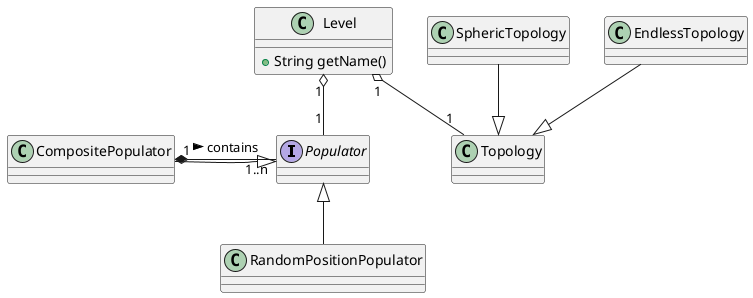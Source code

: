 @startuml

interface Populator

class Level {
	+String getName()
}

Level "1" o-- "1" Topology
Level "1" o-- "1" Populator

Populator <|-- RandomPositionPopulator

Populator <|- CompositePopulator

CompositePopulator "1" *-- "1..n" Populator : contains >

SphericTopology --|> Topology
EndlessTopology --|> Topology

@enduml